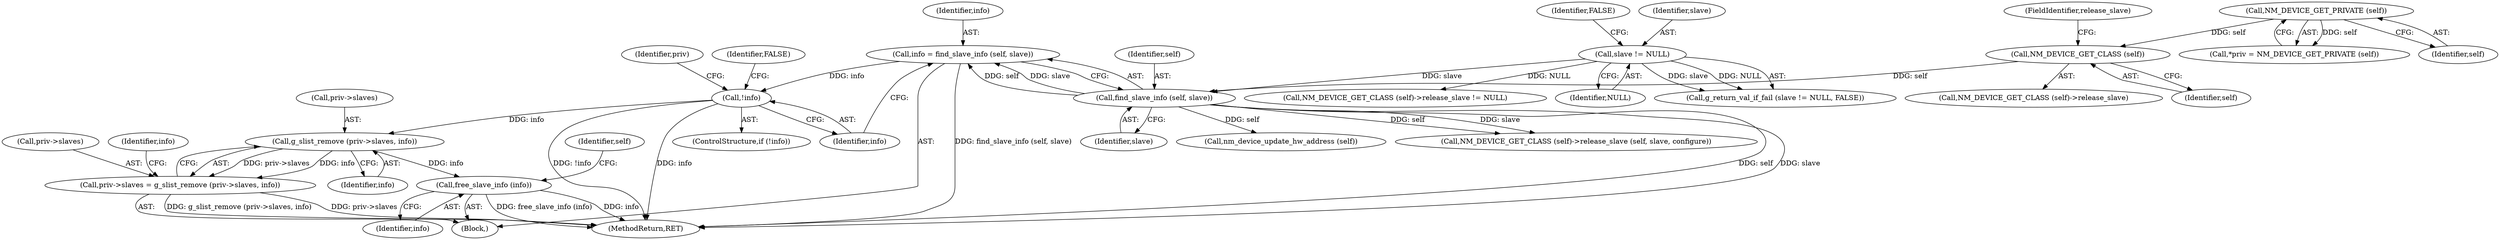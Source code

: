 digraph "0_NetworkManager_d5fc88e573fa58b93034b04d35a2454f5d28cad9@API" {
"1001100" [label="(Call,g_slist_remove (priv->slaves, info))"];
"1001092" [label="(Call,!info)"];
"1001086" [label="(Call,info = find_slave_info (self, slave))"];
"1001088" [label="(Call,find_slave_info (self, slave))"];
"1001081" [label="(Call,NM_DEVICE_GET_CLASS (self))"];
"1001066" [label="(Call,NM_DEVICE_GET_PRIVATE (self))"];
"1001074" [label="(Call,slave != NULL)"];
"1001096" [label="(Call,priv->slaves = g_slist_remove (priv->slaves, info))"];
"1001146" [label="(Call,free_slave_info (info))"];
"1001086" [label="(Call,info = find_slave_info (self, slave))"];
"1001080" [label="(Call,NM_DEVICE_GET_CLASS (self)->release_slave)"];
"1001148" [label="(Call,nm_device_update_hw_address (self))"];
"1001074" [label="(Call,slave != NULL)"];
"1001100" [label="(Call,g_slist_remove (priv->slaves, info))"];
"1001091" [label="(ControlStructure,if (!info))"];
"1001089" [label="(Identifier,self)"];
"1001092" [label="(Call,!info)"];
"1001096" [label="(Call,priv->slaves = g_slist_remove (priv->slaves, info))"];
"1001095" [label="(Identifier,FALSE)"];
"1001097" [label="(Call,priv->slaves)"];
"1001083" [label="(FieldIdentifier,release_slave)"];
"1001073" [label="(Call,g_return_val_if_fail (slave != NULL, FALSE))"];
"1001062" [label="(Block,)"];
"1001064" [label="(Call,*priv = NM_DEVICE_GET_PRIVATE (self))"];
"1001101" [label="(Call,priv->slaves)"];
"1001104" [label="(Identifier,info)"];
"1001098" [label="(Identifier,priv)"];
"1001093" [label="(Identifier,info)"];
"1001079" [label="(Call,NM_DEVICE_GET_CLASS (self)->release_slave != NULL)"];
"1001067" [label="(Identifier,self)"];
"1001075" [label="(Identifier,slave)"];
"1001088" [label="(Call,find_slave_info (self, slave))"];
"1001087" [label="(Identifier,info)"];
"1001082" [label="(Identifier,self)"];
"1001149" [label="(Identifier,self)"];
"1001077" [label="(Identifier,FALSE)"];
"1001112" [label="(Call,NM_DEVICE_GET_CLASS (self)->release_slave (self, slave, configure))"];
"1001090" [label="(Identifier,slave)"];
"1001147" [label="(Identifier,info)"];
"1001081" [label="(Call,NM_DEVICE_GET_CLASS (self))"];
"1001066" [label="(Call,NM_DEVICE_GET_PRIVATE (self))"];
"1001146" [label="(Call,free_slave_info (info))"];
"1001076" [label="(Identifier,NULL)"];
"1007368" [label="(MethodReturn,RET)"];
"1001107" [label="(Identifier,info)"];
"1001100" -> "1001096"  [label="AST: "];
"1001100" -> "1001104"  [label="CFG: "];
"1001101" -> "1001100"  [label="AST: "];
"1001104" -> "1001100"  [label="AST: "];
"1001096" -> "1001100"  [label="CFG: "];
"1001100" -> "1001096"  [label="DDG: priv->slaves"];
"1001100" -> "1001096"  [label="DDG: info"];
"1001092" -> "1001100"  [label="DDG: info"];
"1001100" -> "1001146"  [label="DDG: info"];
"1001092" -> "1001091"  [label="AST: "];
"1001092" -> "1001093"  [label="CFG: "];
"1001093" -> "1001092"  [label="AST: "];
"1001095" -> "1001092"  [label="CFG: "];
"1001098" -> "1001092"  [label="CFG: "];
"1001092" -> "1007368"  [label="DDG: !info"];
"1001092" -> "1007368"  [label="DDG: info"];
"1001086" -> "1001092"  [label="DDG: info"];
"1001086" -> "1001062"  [label="AST: "];
"1001086" -> "1001088"  [label="CFG: "];
"1001087" -> "1001086"  [label="AST: "];
"1001088" -> "1001086"  [label="AST: "];
"1001093" -> "1001086"  [label="CFG: "];
"1001086" -> "1007368"  [label="DDG: find_slave_info (self, slave)"];
"1001088" -> "1001086"  [label="DDG: self"];
"1001088" -> "1001086"  [label="DDG: slave"];
"1001088" -> "1001090"  [label="CFG: "];
"1001089" -> "1001088"  [label="AST: "];
"1001090" -> "1001088"  [label="AST: "];
"1001088" -> "1007368"  [label="DDG: self"];
"1001088" -> "1007368"  [label="DDG: slave"];
"1001081" -> "1001088"  [label="DDG: self"];
"1001074" -> "1001088"  [label="DDG: slave"];
"1001088" -> "1001112"  [label="DDG: self"];
"1001088" -> "1001112"  [label="DDG: slave"];
"1001088" -> "1001148"  [label="DDG: self"];
"1001081" -> "1001080"  [label="AST: "];
"1001081" -> "1001082"  [label="CFG: "];
"1001082" -> "1001081"  [label="AST: "];
"1001083" -> "1001081"  [label="CFG: "];
"1001066" -> "1001081"  [label="DDG: self"];
"1001066" -> "1001064"  [label="AST: "];
"1001066" -> "1001067"  [label="CFG: "];
"1001067" -> "1001066"  [label="AST: "];
"1001064" -> "1001066"  [label="CFG: "];
"1001066" -> "1001064"  [label="DDG: self"];
"1001074" -> "1001073"  [label="AST: "];
"1001074" -> "1001076"  [label="CFG: "];
"1001075" -> "1001074"  [label="AST: "];
"1001076" -> "1001074"  [label="AST: "];
"1001077" -> "1001074"  [label="CFG: "];
"1001074" -> "1001073"  [label="DDG: slave"];
"1001074" -> "1001073"  [label="DDG: NULL"];
"1001074" -> "1001079"  [label="DDG: NULL"];
"1001096" -> "1001062"  [label="AST: "];
"1001097" -> "1001096"  [label="AST: "];
"1001107" -> "1001096"  [label="CFG: "];
"1001096" -> "1007368"  [label="DDG: priv->slaves"];
"1001096" -> "1007368"  [label="DDG: g_slist_remove (priv->slaves, info)"];
"1001146" -> "1001062"  [label="AST: "];
"1001146" -> "1001147"  [label="CFG: "];
"1001147" -> "1001146"  [label="AST: "];
"1001149" -> "1001146"  [label="CFG: "];
"1001146" -> "1007368"  [label="DDG: free_slave_info (info)"];
"1001146" -> "1007368"  [label="DDG: info"];
}
